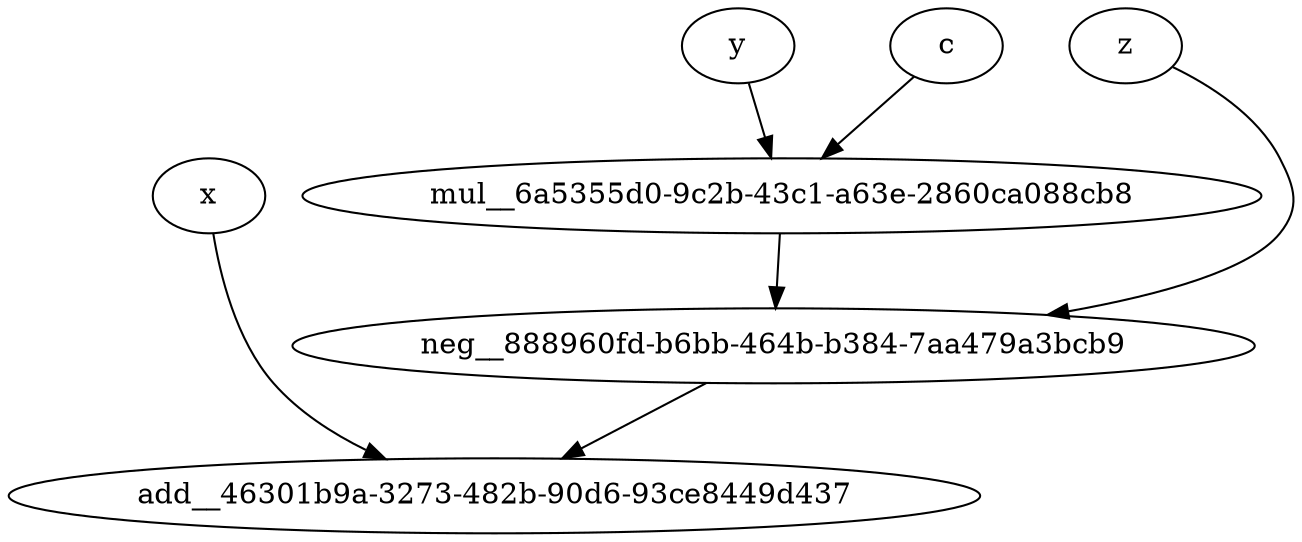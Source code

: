 strict digraph {

	"neg__888960fd-b6bb-464b-b384-7aa479a3bcb9" [  weight=0 ];

	"neg__888960fd-b6bb-464b-b384-7aa479a3bcb9" -> "add__46301b9a-3273-482b-90d6-93ce8449d437" [  weight=0 ];

	"mul__6a5355d0-9c2b-43c1-a63e-2860ca088cb8" [  weight=0 ];

	"mul__6a5355d0-9c2b-43c1-a63e-2860ca088cb8" -> "neg__888960fd-b6bb-464b-b384-7aa479a3bcb9" [  weight=0 ];

	"z" [  weight=0 ];

	"z" -> "neg__888960fd-b6bb-464b-b384-7aa479a3bcb9" [  weight=0 ];

	"y" [  weight=0 ];

	"y" -> "mul__6a5355d0-9c2b-43c1-a63e-2860ca088cb8" [  weight=0 ];

	"c" [  weight=0 ];

	"c" -> "mul__6a5355d0-9c2b-43c1-a63e-2860ca088cb8" [  weight=0 ];

	"add__46301b9a-3273-482b-90d6-93ce8449d437" [  weight=0 ];

	"x" [  weight=0 ];

	"x" -> "add__46301b9a-3273-482b-90d6-93ce8449d437" [  weight=0 ];

}
